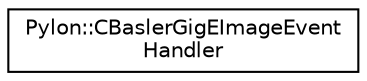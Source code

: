 digraph "Graphical Class Hierarchy"
{
  edge [fontname="Helvetica",fontsize="10",labelfontname="Helvetica",labelfontsize="10"];
  node [fontname="Helvetica",fontsize="10",shape=record];
  rankdir="LR";
  Node1 [label="Pylon::CBaslerGigEImageEvent\lHandler",height=0.2,width=0.4,color="black", fillcolor="white", style="filled",URL="$class_pylon_1_1_c_basler_gig_e_image_event_handler.html",tooltip="The image event handler base class. "];
}
